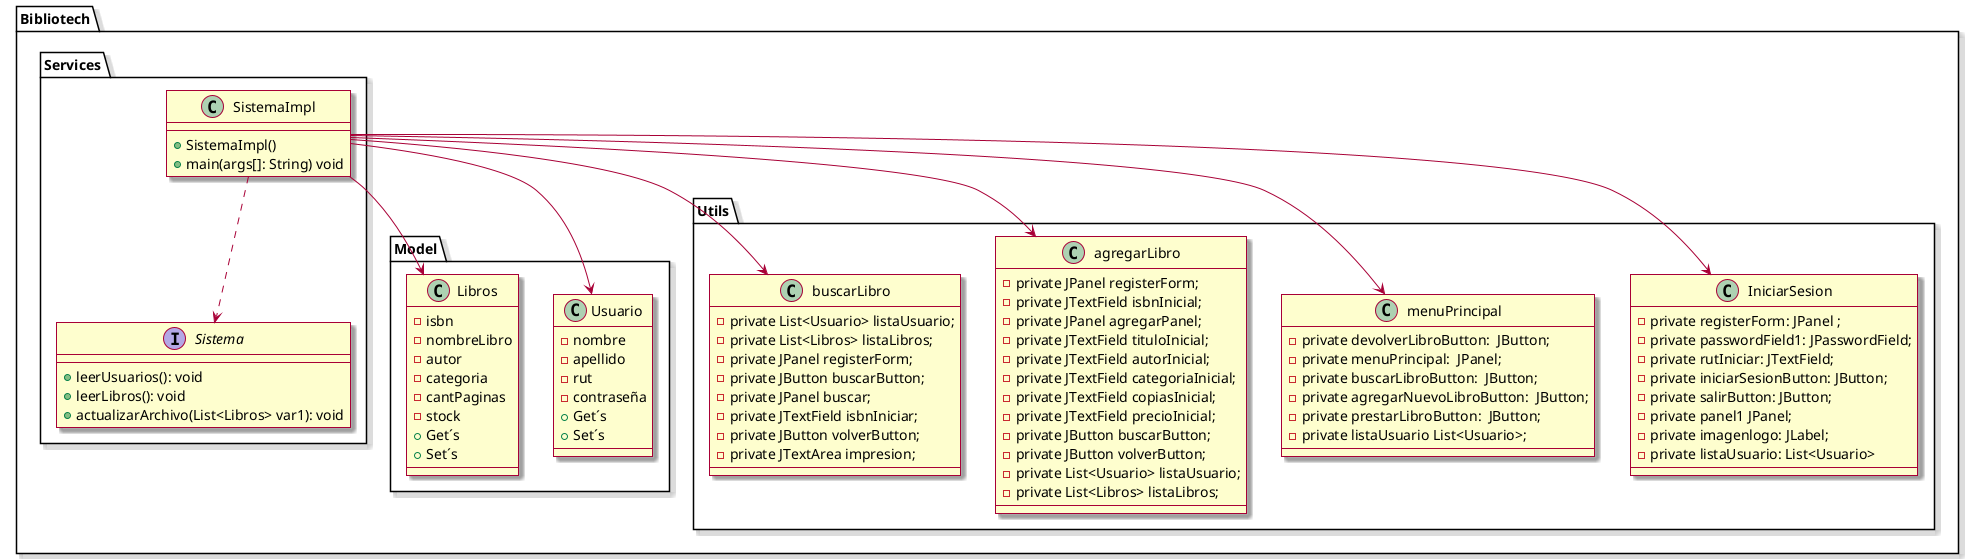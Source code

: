 @startuml
'https://plantuml.com/sequence-diagram

skin rose

package Bibliotech <<Folder>>{

    package Services <<Folder>>{

        Class SistemaImpl{
        +SistemaImpl()
        +main(args[]: String) void
        }

        Interface Sistema{
        +leerUsuarios(): void
        +leerLibros(): void
        +actualizarArchivo(List<Libros> var1): void
        }

    }
    package Model <<Folder>>{

        Class Usuario{
        - nombre
        - apellido
        - rut
        - contraseña
        + Get´s
        + Set´s

        }

        Class Libros{
        - isbn
        - nombreLibro
        - autor
        - categoria
        - cantPaginas
        - stock
        + Get´s
        + Set´s

        }
    }

    package Utils <<Folder>>{
        Class IniciarSesion{
        - private registerForm: JPanel ;
        - private passwordField1: JPasswordField;
        - private rutIniciar: JTextField;
        - private iniciarSesionButton: JButton;
        - private salirButton: JButton;
        - private panel1 JPanel;
        - private imagenlogo: JLabel;
        - private listaUsuario: List<Usuario>
        }

        Class menuPrincipal{
        -private devolverLibroButton:  JButton;
        -private menuPrincipal:  JPanel;
        -private buscarLibroButton:  JButton;
        -private agregarNuevoLibroButton:  JButton;
        -private prestarLibroButton:  JButton;
        -private listaUsuario List<Usuario>;
        }

        Class agregarLibro{
            -private JPanel registerForm;
            -private JTextField isbnInicial;
            -private JPanel agregarPanel;
            -private JTextField tituloInicial;
            -private JTextField autorInicial;
            -private JTextField categoriaInicial;
            -private JTextField copiasInicial;
            -private JTextField precioInicial;
            -private JButton buscarButton;
            -private JButton volverButton;
            -private List<Usuario> listaUsuario;
            -private List<Libros> listaLibros;
        }
        Class buscarLibro{

            -private List<Usuario> listaUsuario;
            -private List<Libros> listaLibros;
            -private JPanel registerForm;
            -private JButton buscarButton;
            -private JPanel buscar;
            -private JTextField isbnIniciar;
            -private JButton volverButton;
            -private JTextArea impresion;
        }
    }
    }
    SistemaImpl ..> Sistema
    SistemaImpl --> Usuario
    SistemaImpl --> Libros
    SistemaImpl --> menuPrincipal
    SistemaImpl --> agregarLibro
    SistemaImpl --> IniciarSesion
    SistemaImpl --> buscarLibro
}
@enduml